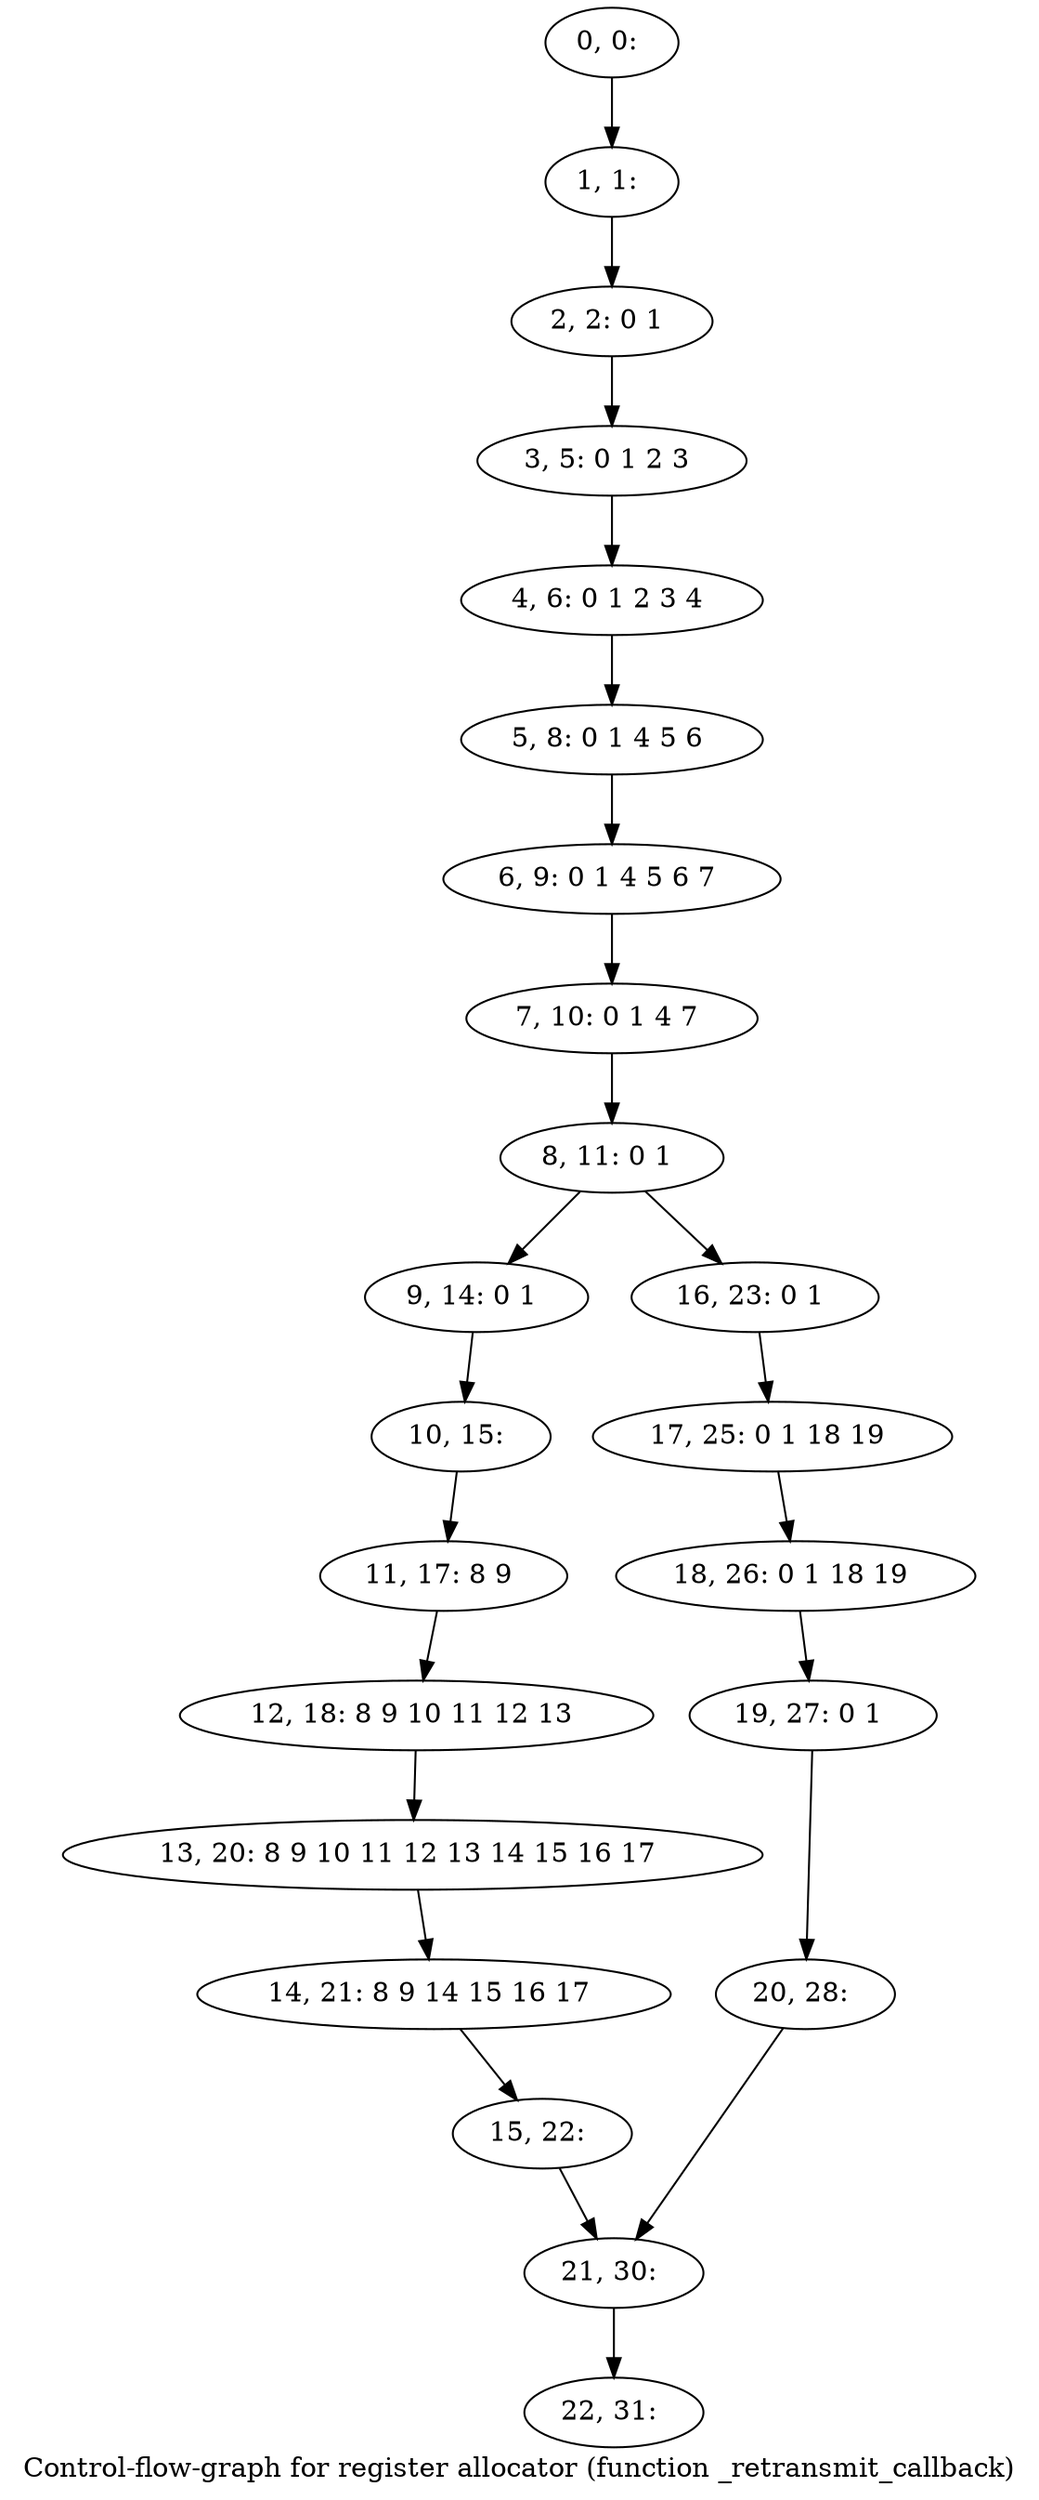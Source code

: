 digraph G {
graph [label="Control-flow-graph for register allocator (function _retransmit_callback)"]
0[label="0, 0: "];
1[label="1, 1: "];
2[label="2, 2: 0 1 "];
3[label="3, 5: 0 1 2 3 "];
4[label="4, 6: 0 1 2 3 4 "];
5[label="5, 8: 0 1 4 5 6 "];
6[label="6, 9: 0 1 4 5 6 7 "];
7[label="7, 10: 0 1 4 7 "];
8[label="8, 11: 0 1 "];
9[label="9, 14: 0 1 "];
10[label="10, 15: "];
11[label="11, 17: 8 9 "];
12[label="12, 18: 8 9 10 11 12 13 "];
13[label="13, 20: 8 9 10 11 12 13 14 15 16 17 "];
14[label="14, 21: 8 9 14 15 16 17 "];
15[label="15, 22: "];
16[label="16, 23: 0 1 "];
17[label="17, 25: 0 1 18 19 "];
18[label="18, 26: 0 1 18 19 "];
19[label="19, 27: 0 1 "];
20[label="20, 28: "];
21[label="21, 30: "];
22[label="22, 31: "];
0->1 ;
1->2 ;
2->3 ;
3->4 ;
4->5 ;
5->6 ;
6->7 ;
7->8 ;
8->9 ;
8->16 ;
9->10 ;
10->11 ;
11->12 ;
12->13 ;
13->14 ;
14->15 ;
15->21 ;
16->17 ;
17->18 ;
18->19 ;
19->20 ;
20->21 ;
21->22 ;
}

